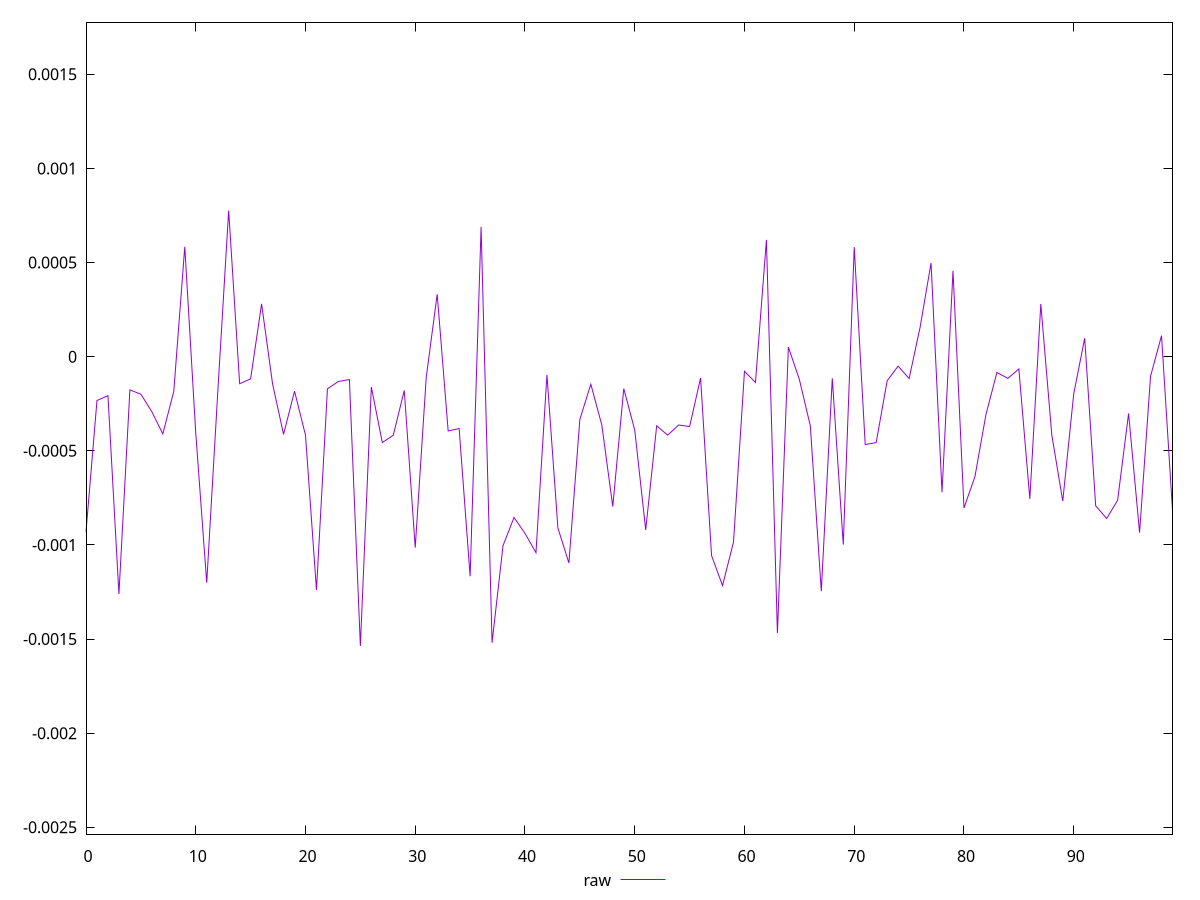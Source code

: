 reset

$raw <<EOF
0 -0.0009308713953801506
1 -0.00023295807996002728
2 -0.00020729780960501153
3 -0.0012611257871213478
4 -0.00017664672737468523
5 -0.00019977090015705357
6 -0.00029255022478713035
7 -0.0004106481509730753
8 -0.00018376871184296872
9 0.0005835120065522282
10 -0.00040494518519171296
11 -0.0012012402743398875
12 -0.00019522721790013464
13 0.0007761017139963966
14 -0.00014373360696673943
15 -0.000118107525346689
16 0.000280167068061038
17 -0.00014473348647278116
18 -0.0004129547663087929
19 -0.00018335175140806736
20 -0.00041720397346308726
21 -0.0012397265425878156
22 -0.0001708052415400285
23 -0.00013193197436272007
24 -0.00012176666219969045
25 -0.0015365206969604806
26 -0.00016122215776773197
27 -0.00045631297453023744
28 -0.00041720397346308726
29 -0.00017941320593927167
30 -0.0010142951289469682
31 -0.00011108406034399665
32 0.000331345976873057
33 -0.00039468380902599187
34 -0.00038206712808124265
35 -0.0011665388154191436
36 0.0006884497131135259
37 -0.0015197815525308579
38 -0.001003680299805354
39 -0.0008543439404530229
40 -0.0009389957567428498
41 -0.0010413603460430686
42 -0.00009656792279792436
43 -0.0009104245673919153
44 -0.0010959367903240424
45 -0.00033332004740234676
46 -0.00014662979109416607
47 -0.0003632375558203338
48 -0.000796272017193994
49 -0.0001697868143687331
50 -0.000389685195143713
51 -0.0009204629819932364
52 -0.0003674178368615222
53 -0.0004172833747827454
54 -0.0003630952080419858
55 -0.0003714386515383583
56 -0.00011345660092511034
57 -0.0010567002677047022
58 -0.001216457486054079
59 -0.0009850511958360343
60 -0.00007775134641469506
61 -0.00013722485968237775
62 0.0006204734701906716
63 -0.001468677067427665
64 0.00005073262513097809
65 -0.00012080196774997277
66 -0.0003680734249468909
67 -0.001246002511051314
68 -0.00011532941632541593
69 -0.000998177655828264
70 0.0005820357941346444
71 -0.0004669573819909956
72 -0.0004568744091588084
73 -0.00012826878768514848
74 -0.00005024352673291266
75 -0.00011666870249981143
76 0.00015524454658089604
77 0.0004973819004815861
78 -0.000720422283320854
79 0.00045608220578592374
80 -0.0008039315089136579
81 -0.000636822028745021
82 -0.00030830033087272946
83 -0.00008413192936641001
84 -0.00011543495709609997
85 -0.00006535733091941331
86 -0.0007557311820541202
87 0.00027982474809956637
88 -0.00041519061052498475
89 -0.0007675064248066854
90 -0.00019760974023957378
91 0.00009774287602192788
92 -0.0007922025090515983
93 -0.0008598369205554124
94 -0.0007630072533230004
95 -0.00030203474688842433
96 -0.0009350180370508165
97 -0.0001042851859786198
98 0.00011145815540877235
99 -0.000816949132157474
EOF

set key outside below
set xrange [0:99]
set yrange [-0.0025365206969604807:0.0017761017139963967]
set trange [-0.0025365206969604807:0.0017761017139963967]
set terminal svg size 640, 500 enhanced background rgb 'white'
set output "reports/report_00032_2021-02-25T10-28-15.087Z/meta/pScore-difference/samples/agenda/raw/values.svg"

plot $raw title "raw" with line

reset
